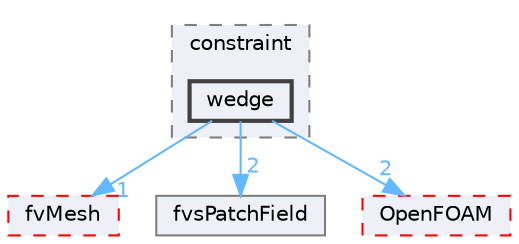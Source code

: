 digraph "src/finiteVolume/fields/fvsPatchFields/constraint/wedge"
{
 // LATEX_PDF_SIZE
  bgcolor="transparent";
  edge [fontname=Helvetica,fontsize=10,labelfontname=Helvetica,labelfontsize=10];
  node [fontname=Helvetica,fontsize=10,shape=box,height=0.2,width=0.4];
  compound=true
  subgraph clusterdir_d3657b0b23136d928b995b4c42c4ccd9 {
    graph [ bgcolor="#edf0f7", pencolor="grey50", label="constraint", fontname=Helvetica,fontsize=10 style="filled,dashed", URL="dir_d3657b0b23136d928b995b4c42c4ccd9.html",tooltip=""]
  dir_c835e02ecc5f48c7bc9b691a765e83f0 [label="wedge", fillcolor="#edf0f7", color="grey25", style="filled,bold", URL="dir_c835e02ecc5f48c7bc9b691a765e83f0.html",tooltip=""];
  }
  dir_c382fa095c9c33d8673c0dd60aaef275 [label="fvMesh", fillcolor="#edf0f7", color="red", style="filled,dashed", URL="dir_c382fa095c9c33d8673c0dd60aaef275.html",tooltip=""];
  dir_f8fc54ccdbdfd051989b9c9b77557e92 [label="fvsPatchField", fillcolor="#edf0f7", color="grey50", style="filled", URL="dir_f8fc54ccdbdfd051989b9c9b77557e92.html",tooltip=""];
  dir_c5473ff19b20e6ec4dfe5c310b3778a8 [label="OpenFOAM", fillcolor="#edf0f7", color="red", style="filled,dashed", URL="dir_c5473ff19b20e6ec4dfe5c310b3778a8.html",tooltip=""];
  dir_c835e02ecc5f48c7bc9b691a765e83f0->dir_c382fa095c9c33d8673c0dd60aaef275 [headlabel="1", labeldistance=1.5 headhref="dir_004392_001544.html" href="dir_004392_001544.html" color="steelblue1" fontcolor="steelblue1"];
  dir_c835e02ecc5f48c7bc9b691a765e83f0->dir_c5473ff19b20e6ec4dfe5c310b3778a8 [headlabel="2", labeldistance=1.5 headhref="dir_004392_002695.html" href="dir_004392_002695.html" color="steelblue1" fontcolor="steelblue1"];
  dir_c835e02ecc5f48c7bc9b691a765e83f0->dir_f8fc54ccdbdfd051989b9c9b77557e92 [headlabel="2", labeldistance=1.5 headhref="dir_004392_001572.html" href="dir_004392_001572.html" color="steelblue1" fontcolor="steelblue1"];
}
